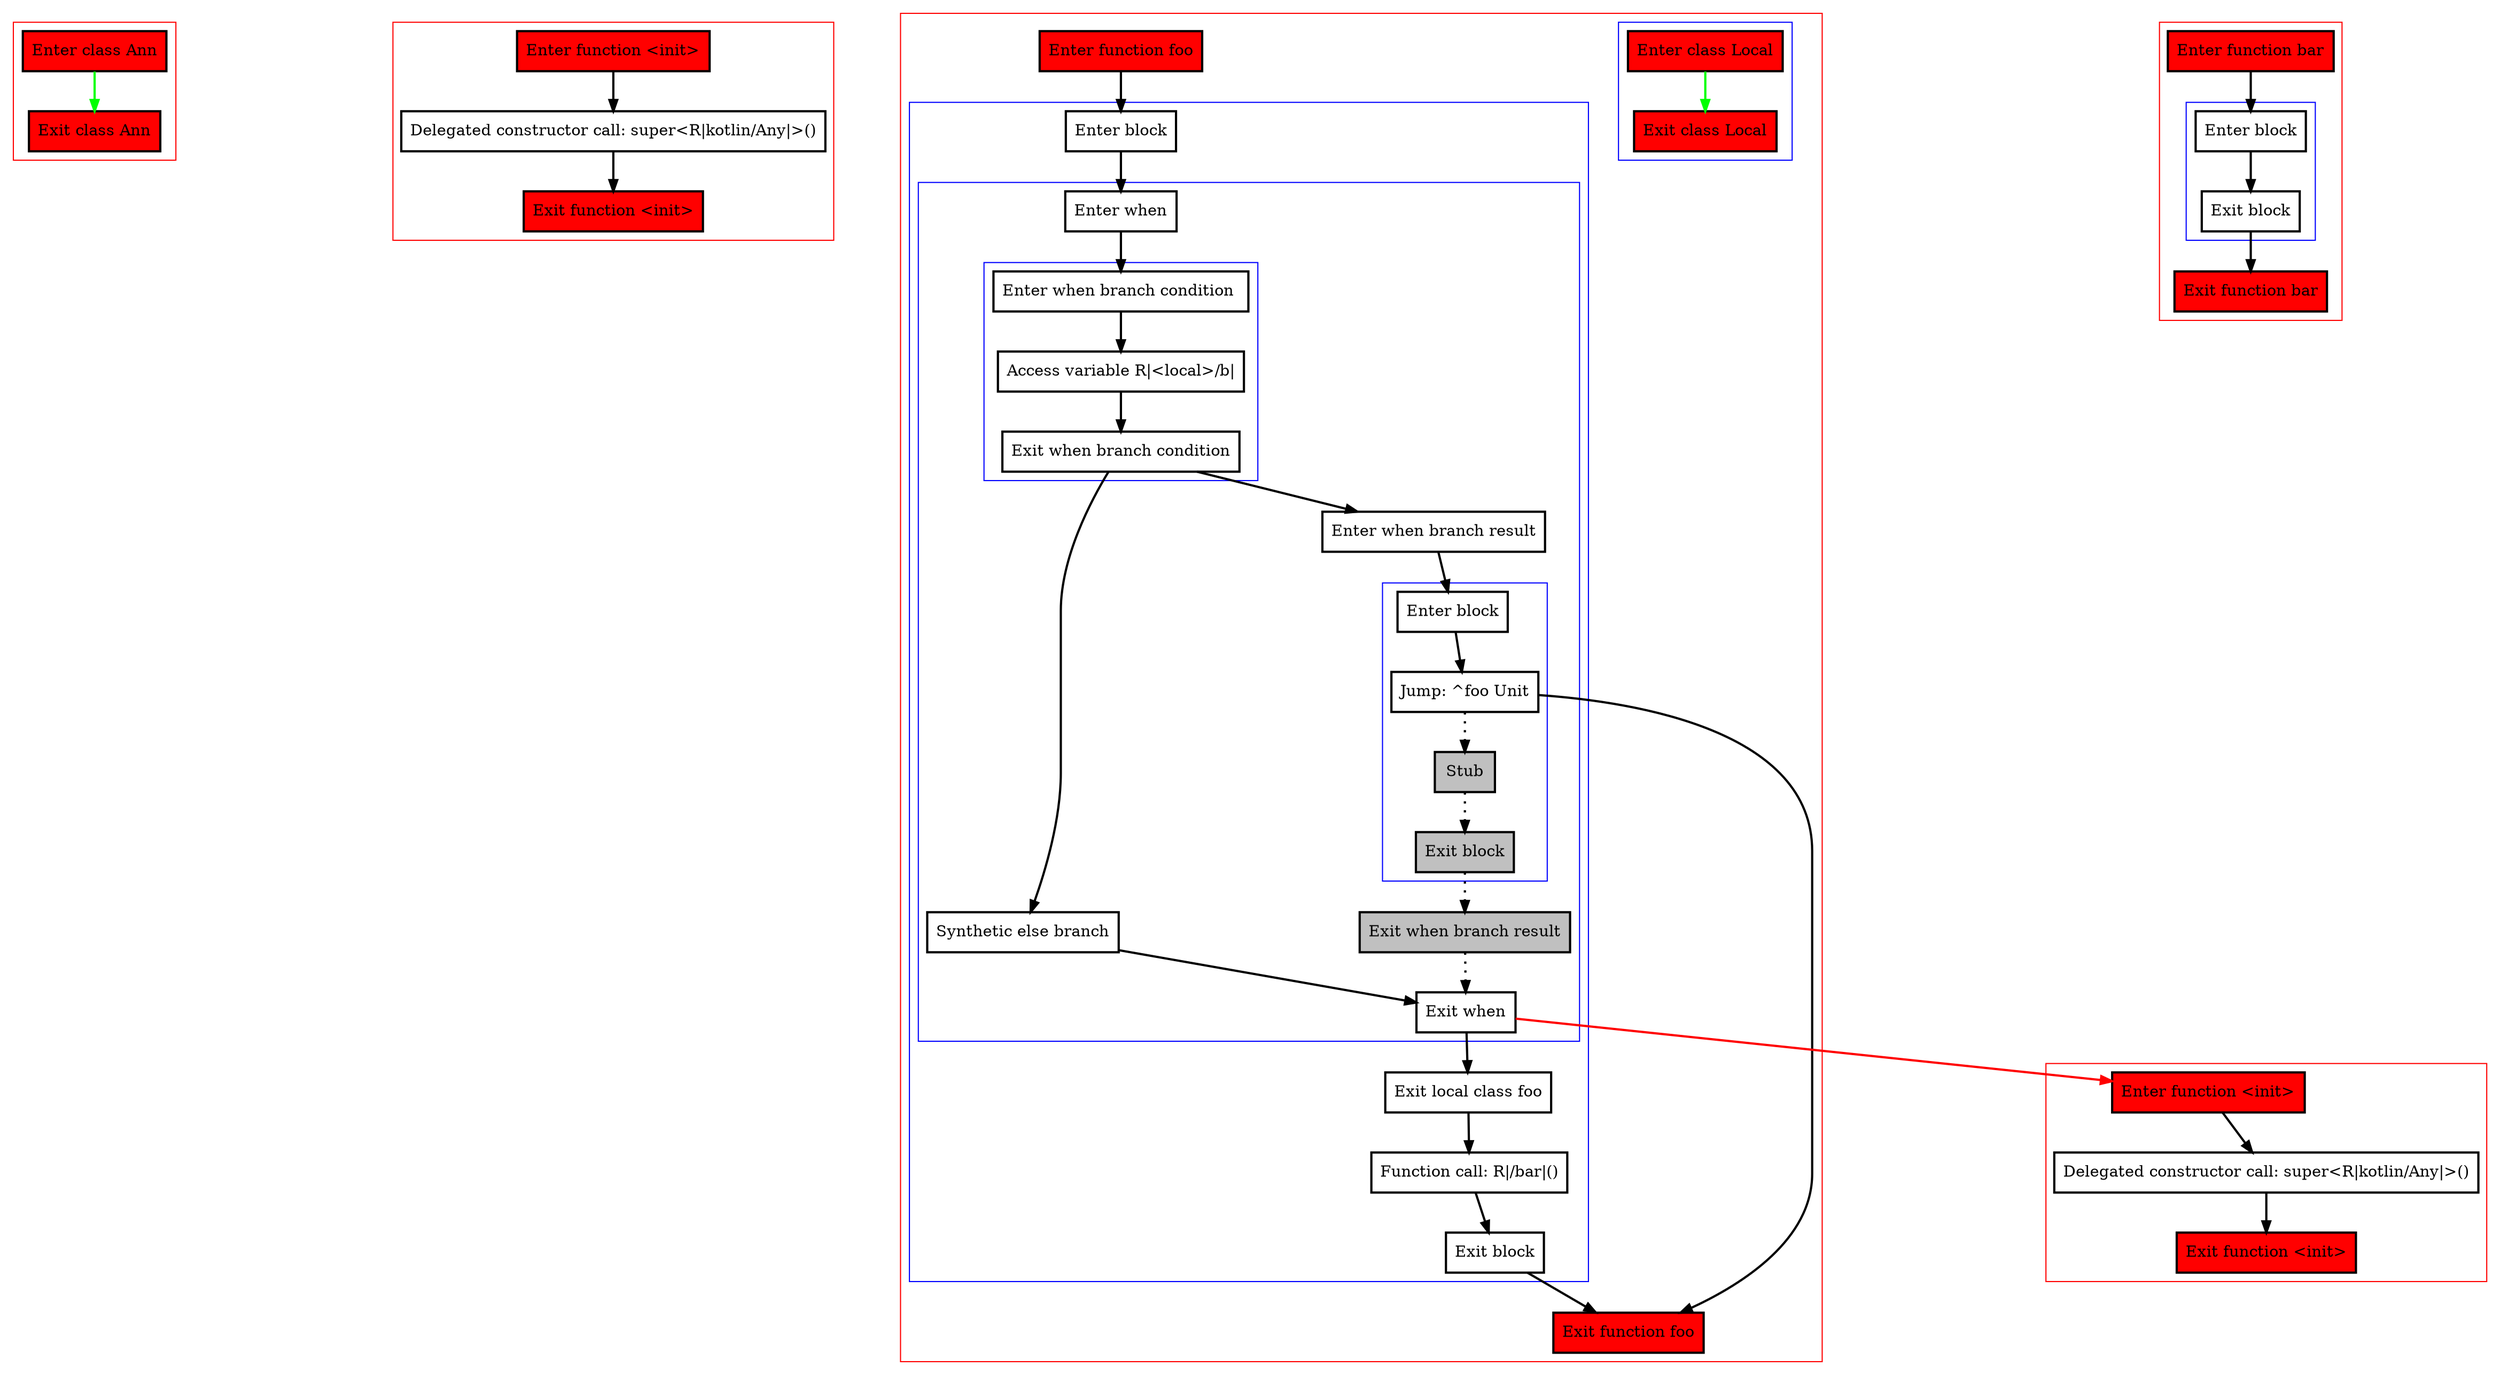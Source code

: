 digraph annotatedLocalClass_kt {
    graph [nodesep=3]
    node [shape=box penwidth=2]
    edge [penwidth=2]

    subgraph cluster_0 {
        color=red
        0 [label="Enter class Ann" style="filled" fillcolor=red];
        1 [label="Exit class Ann" style="filled" fillcolor=red];
    }
    0 -> {1} [color=green];

    subgraph cluster_1 {
        color=red
        2 [label="Enter function <init>" style="filled" fillcolor=red];
        3 [label="Delegated constructor call: super<R|kotlin/Any|>()"];
        4 [label="Exit function <init>" style="filled" fillcolor=red];
    }
    2 -> {3};
    3 -> {4};

    subgraph cluster_2 {
        color=red
        5 [label="Enter function foo" style="filled" fillcolor=red];
        subgraph cluster_3 {
            color=blue
            23 [label="Enter class Local" style="filled" fillcolor=red];
            24 [label="Exit class Local" style="filled" fillcolor=red];
        }
        subgraph cluster_4 {
            color=blue
            6 [label="Enter block"];
            subgraph cluster_5 {
                color=blue
                7 [label="Enter when"];
                subgraph cluster_6 {
                    color=blue
                    8 [label="Enter when branch condition "];
                    9 [label="Access variable R|<local>/b|"];
                    10 [label="Exit when branch condition"];
                }
                11 [label="Synthetic else branch"];
                12 [label="Enter when branch result"];
                subgraph cluster_7 {
                    color=blue
                    13 [label="Enter block"];
                    14 [label="Jump: ^foo Unit"];
                    15 [label="Stub" style="filled" fillcolor=gray];
                    16 [label="Exit block" style="filled" fillcolor=gray];
                }
                17 [label="Exit when branch result" style="filled" fillcolor=gray];
                18 [label="Exit when"];
            }
            19 [label="Exit local class foo"];
            20 [label="Function call: R|/bar|()"];
            21 [label="Exit block"];
        }
        22 [label="Exit function foo" style="filled" fillcolor=red];
    }
    5 -> {6};
    6 -> {7};
    7 -> {8};
    8 -> {9};
    9 -> {10};
    10 -> {12 11};
    11 -> {18};
    12 -> {13};
    13 -> {14};
    14 -> {22};
    14 -> {15} [style=dotted];
    15 -> {16} [style=dotted];
    16 -> {17} [style=dotted];
    17 -> {18} [style=dotted];
    18 -> {19};
    18 -> {25} [color=red];
    19 -> {20};
    20 -> {21};
    21 -> {22};
    23 -> {24} [color=green];

    subgraph cluster_8 {
        color=red
        25 [label="Enter function <init>" style="filled" fillcolor=red];
        26 [label="Delegated constructor call: super<R|kotlin/Any|>()"];
        27 [label="Exit function <init>" style="filled" fillcolor=red];
    }
    25 -> {26};
    26 -> {27};

    subgraph cluster_9 {
        color=red
        28 [label="Enter function bar" style="filled" fillcolor=red];
        subgraph cluster_10 {
            color=blue
            29 [label="Enter block"];
            30 [label="Exit block"];
        }
        31 [label="Exit function bar" style="filled" fillcolor=red];
    }
    28 -> {29};
    29 -> {30};
    30 -> {31};

}
